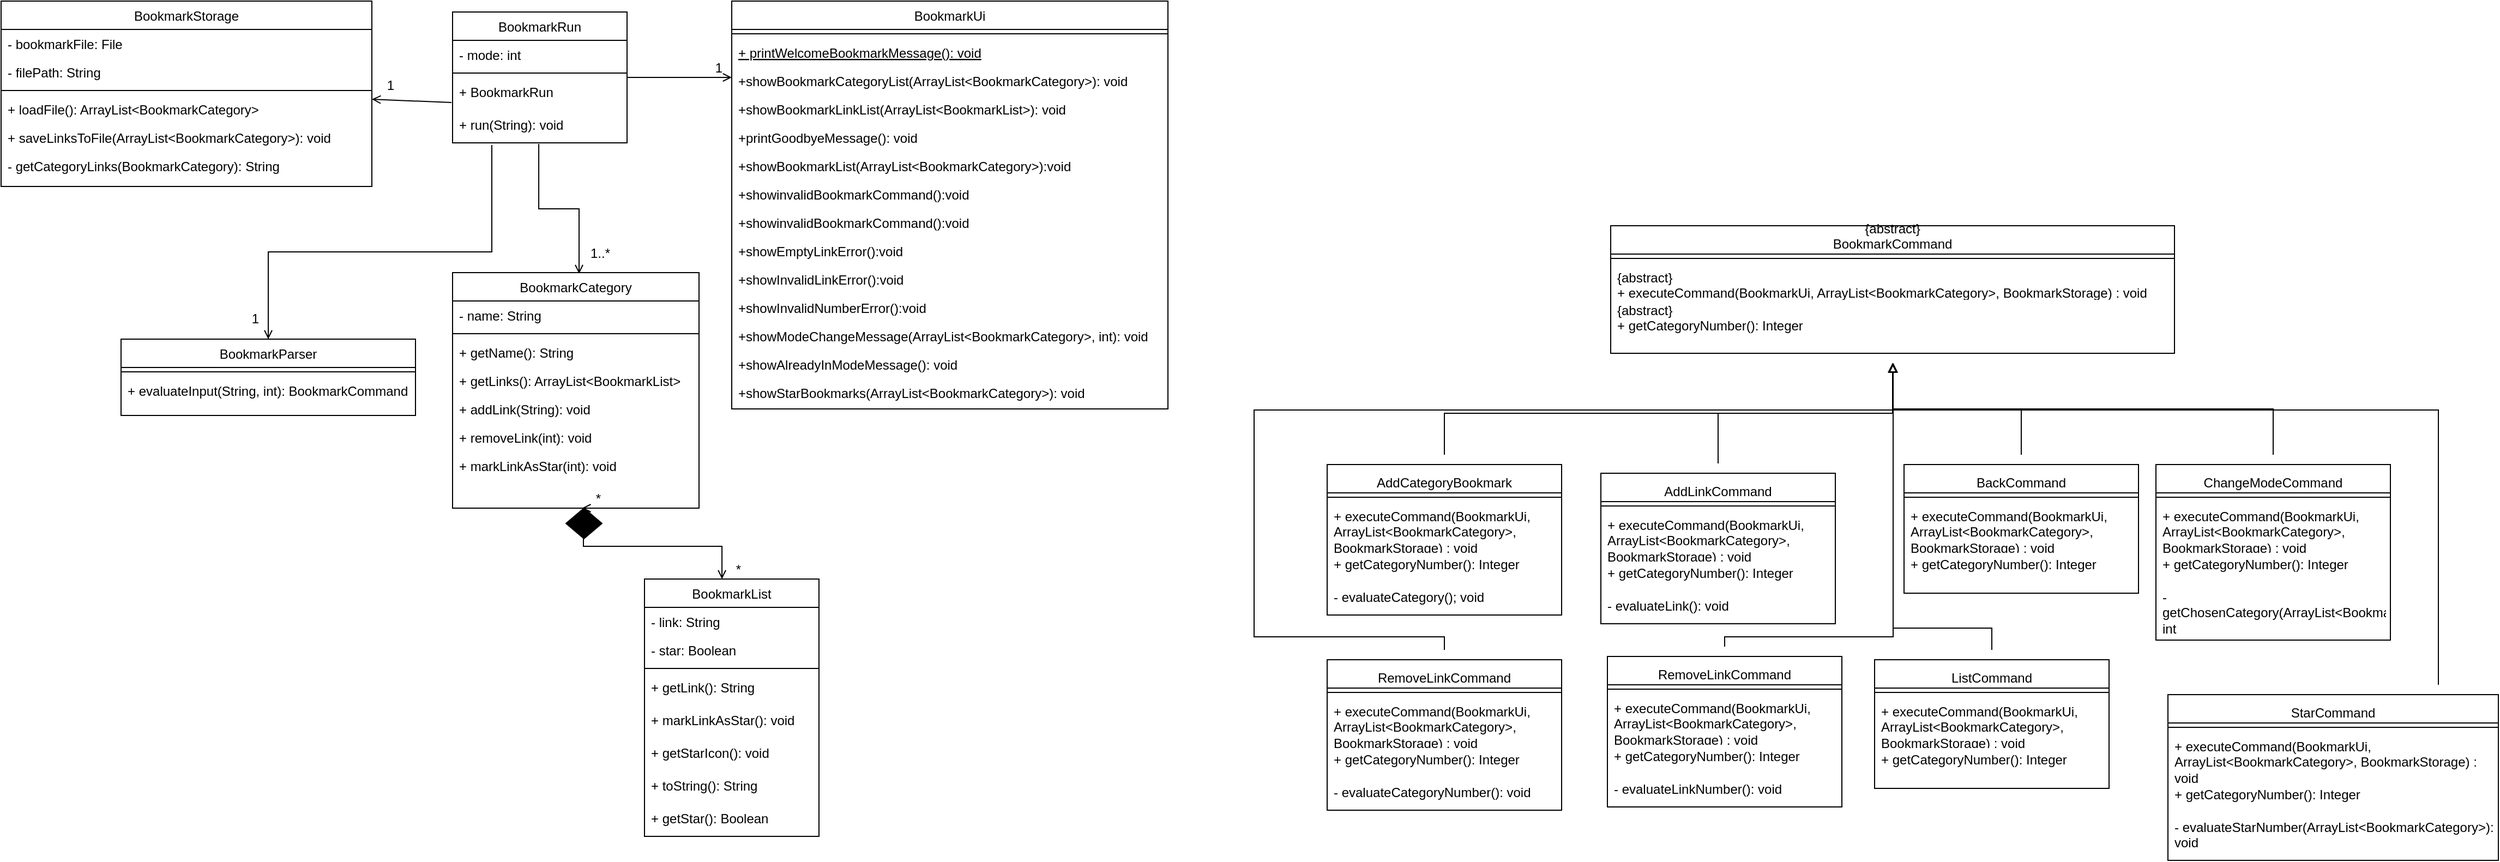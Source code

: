 <mxfile version="13.8.1" type="github" pages="2">
  <diagram id="C5RBs43oDa-KdzZeNtuy" name="Page-1">
    <mxGraphModel dx="2088" dy="817" grid="0" gridSize="10" guides="1" tooltips="1" connect="1" arrows="1" fold="1" page="1" pageScale="1" pageWidth="827" pageHeight="1169" math="0" shadow="0">
      <root>
        <mxCell id="WIyWlLk6GJQsqaUBKTNV-0" />
        <mxCell id="WIyWlLk6GJQsqaUBKTNV-1" parent="WIyWlLk6GJQsqaUBKTNV-0" />
        <mxCell id="zkfFHV4jXpPFQw0GAbJ--26" value="" style="endArrow=open;shadow=0;strokeWidth=1;rounded=0;endFill=1;edgeStyle=elbowEdgeStyle;elbow=vertical;" parent="WIyWlLk6GJQsqaUBKTNV-1" source="zkfFHV4jXpPFQw0GAbJ--0" target="zkfFHV4jXpPFQw0GAbJ--17" edge="1">
          <mxGeometry x="0.5" y="41" relative="1" as="geometry">
            <mxPoint x="380" y="192" as="sourcePoint" />
            <mxPoint x="540" y="192" as="targetPoint" />
            <mxPoint x="-40" y="32" as="offset" />
          </mxGeometry>
        </mxCell>
        <mxCell id="zkfFHV4jXpPFQw0GAbJ--28" value="1" style="resizable=0;align=right;verticalAlign=bottom;labelBackgroundColor=none;fontSize=12;" parent="zkfFHV4jXpPFQw0GAbJ--26" connectable="0" vertex="1">
          <mxGeometry x="1" relative="1" as="geometry">
            <mxPoint x="-7" as="offset" />
          </mxGeometry>
        </mxCell>
        <mxCell id="u1YyBlO3RyADy7iYy-VR-0" value="BookmarkStorage" style="swimlane;fontStyle=0;align=center;verticalAlign=top;childLayout=stackLayout;horizontal=1;startSize=26;horizontalStack=0;resizeParent=1;resizeLast=0;collapsible=1;marginBottom=0;rounded=0;shadow=0;strokeWidth=1;" vertex="1" parent="WIyWlLk6GJQsqaUBKTNV-1">
          <mxGeometry x="-80" y="120" width="340" height="170" as="geometry">
            <mxRectangle x="550" y="140" width="160" height="26" as="alternateBounds" />
          </mxGeometry>
        </mxCell>
        <mxCell id="u1YyBlO3RyADy7iYy-VR-1" value="- bookmarkFile: File" style="text;align=left;verticalAlign=top;spacingLeft=4;spacingRight=4;overflow=hidden;rotatable=0;points=[[0,0.5],[1,0.5]];portConstraint=eastwest;" vertex="1" parent="u1YyBlO3RyADy7iYy-VR-0">
          <mxGeometry y="26" width="340" height="26" as="geometry" />
        </mxCell>
        <mxCell id="u1YyBlO3RyADy7iYy-VR-2" value="- filePath: String" style="text;align=left;verticalAlign=top;spacingLeft=4;spacingRight=4;overflow=hidden;rotatable=0;points=[[0,0.5],[1,0.5]];portConstraint=eastwest;rounded=0;shadow=0;html=0;" vertex="1" parent="u1YyBlO3RyADy7iYy-VR-0">
          <mxGeometry y="52" width="340" height="26" as="geometry" />
        </mxCell>
        <mxCell id="u1YyBlO3RyADy7iYy-VR-6" value="" style="line;html=1;strokeWidth=1;align=left;verticalAlign=middle;spacingTop=-1;spacingLeft=3;spacingRight=3;rotatable=0;labelPosition=right;points=[];portConstraint=eastwest;" vertex="1" parent="u1YyBlO3RyADy7iYy-VR-0">
          <mxGeometry y="78" width="340" height="8" as="geometry" />
        </mxCell>
        <mxCell id="u1YyBlO3RyADy7iYy-VR-7" value="+ loadFile(): ArrayList&lt;BookmarkCategory&gt;" style="text;align=left;verticalAlign=top;spacingLeft=4;spacingRight=4;overflow=hidden;rotatable=0;points=[[0,0.5],[1,0.5]];portConstraint=eastwest;" vertex="1" parent="u1YyBlO3RyADy7iYy-VR-0">
          <mxGeometry y="86" width="340" height="26" as="geometry" />
        </mxCell>
        <mxCell id="u1YyBlO3RyADy7iYy-VR-8" value="+ saveLinksToFile(ArrayList&lt;BookmarkCategory&gt;): void" style="text;align=left;verticalAlign=top;spacingLeft=4;spacingRight=4;overflow=hidden;rotatable=0;points=[[0,0.5],[1,0.5]];portConstraint=eastwest;" vertex="1" parent="u1YyBlO3RyADy7iYy-VR-0">
          <mxGeometry y="112" width="340" height="26" as="geometry" />
        </mxCell>
        <mxCell id="u1YyBlO3RyADy7iYy-VR-69" value="- getCategoryLinks(BookmarkCategory): String" style="text;align=left;verticalAlign=top;spacingLeft=4;spacingRight=4;overflow=hidden;rotatable=0;points=[[0,0.5],[1,0.5]];portConstraint=eastwest;" vertex="1" parent="u1YyBlO3RyADy7iYy-VR-0">
          <mxGeometry y="138" width="340" height="26" as="geometry" />
        </mxCell>
        <mxCell id="u1YyBlO3RyADy7iYy-VR-27" value="" style="endArrow=open;shadow=0;strokeWidth=1;rounded=0;endFill=1;edgeStyle=elbowEdgeStyle;elbow=vertical;exitX=0.494;exitY=1.033;exitDx=0;exitDy=0;exitPerimeter=0;" edge="1" parent="WIyWlLk6GJQsqaUBKTNV-1" source="u1YyBlO3RyADy7iYy-VR-35">
          <mxGeometry x="0.5" y="41" relative="1" as="geometry">
            <mxPoint x="300" y="258.92" as="sourcePoint" />
            <mxPoint x="450" y="370" as="targetPoint" />
            <mxPoint x="-40" y="32" as="offset" />
          </mxGeometry>
        </mxCell>
        <mxCell id="u1YyBlO3RyADy7iYy-VR-29" value="1..*" style="resizable=0;align=right;verticalAlign=bottom;labelBackgroundColor=none;fontSize=12;" connectable="0" vertex="1" parent="u1YyBlO3RyADy7iYy-VR-27">
          <mxGeometry x="1" relative="1" as="geometry">
            <mxPoint x="30" y="-9.92" as="offset" />
          </mxGeometry>
        </mxCell>
        <mxCell id="u1YyBlO3RyADy7iYy-VR-31" value="" style="endArrow=open;shadow=0;strokeWidth=1;rounded=0;endFill=1;edgeStyle=elbowEdgeStyle;elbow=vertical;entryX=0.5;entryY=0;entryDx=0;entryDy=0;exitX=0.225;exitY=1.067;exitDx=0;exitDy=0;exitPerimeter=0;" edge="1" parent="WIyWlLk6GJQsqaUBKTNV-1" source="u1YyBlO3RyADy7iYy-VR-35" target="u1YyBlO3RyADy7iYy-VR-9">
          <mxGeometry x="0.5" y="41" relative="1" as="geometry">
            <mxPoint x="265" y="240" as="sourcePoint" />
            <mxPoint x="450" y="369.08" as="targetPoint" />
            <mxPoint x="-40" y="32" as="offset" />
            <Array as="points">
              <mxPoint x="250" y="350" />
              <mxPoint x="200" y="320" />
              <mxPoint x="240" y="314" />
              <mxPoint x="250" y="314" />
            </Array>
          </mxGeometry>
        </mxCell>
        <mxCell id="u1YyBlO3RyADy7iYy-VR-33" value="1" style="resizable=0;align=right;verticalAlign=bottom;labelBackgroundColor=none;fontSize=12;" connectable="0" vertex="1" parent="u1YyBlO3RyADy7iYy-VR-31">
          <mxGeometry x="1" relative="1" as="geometry">
            <mxPoint x="-7" y="-10.01" as="offset" />
          </mxGeometry>
        </mxCell>
        <mxCell id="zkfFHV4jXpPFQw0GAbJ--17" value="BookmarkUi" style="swimlane;fontStyle=0;align=center;verticalAlign=top;childLayout=stackLayout;horizontal=1;startSize=26;horizontalStack=0;resizeParent=1;resizeLast=0;collapsible=1;marginBottom=0;rounded=0;shadow=0;strokeWidth=1;" parent="WIyWlLk6GJQsqaUBKTNV-1" vertex="1">
          <mxGeometry x="590" y="120" width="400" height="374" as="geometry">
            <mxRectangle x="550" y="140" width="160" height="26" as="alternateBounds" />
          </mxGeometry>
        </mxCell>
        <mxCell id="zkfFHV4jXpPFQw0GAbJ--23" value="" style="line;html=1;strokeWidth=1;align=left;verticalAlign=middle;spacingTop=-1;spacingLeft=3;spacingRight=3;rotatable=0;labelPosition=right;points=[];portConstraint=eastwest;" parent="zkfFHV4jXpPFQw0GAbJ--17" vertex="1">
          <mxGeometry y="26" width="400" height="8" as="geometry" />
        </mxCell>
        <mxCell id="zkfFHV4jXpPFQw0GAbJ--24" value="+ printWelcomeBookmarkMessage(): void" style="text;align=left;verticalAlign=top;spacingLeft=4;spacingRight=4;overflow=hidden;rotatable=0;points=[[0,0.5],[1,0.5]];portConstraint=eastwest;fontStyle=4" parent="zkfFHV4jXpPFQw0GAbJ--17" vertex="1">
          <mxGeometry y="34" width="400" height="26" as="geometry" />
        </mxCell>
        <mxCell id="zkfFHV4jXpPFQw0GAbJ--25" value="+showBookmarkCategoryList(ArrayList&lt;BookmarkCategory&gt;): void&#xa;" style="text;align=left;verticalAlign=top;spacingLeft=4;spacingRight=4;overflow=hidden;rotatable=0;points=[[0,0.5],[1,0.5]];portConstraint=eastwest;" parent="zkfFHV4jXpPFQw0GAbJ--17" vertex="1">
          <mxGeometry y="60" width="400" height="26" as="geometry" />
        </mxCell>
        <mxCell id="u1YyBlO3RyADy7iYy-VR-44" value="+showBookmarkLinkList(ArrayList&lt;BookmarkList&gt;): void " style="text;align=left;verticalAlign=top;spacingLeft=4;spacingRight=4;overflow=hidden;rotatable=0;points=[[0,0.5],[1,0.5]];portConstraint=eastwest;" vertex="1" parent="zkfFHV4jXpPFQw0GAbJ--17">
          <mxGeometry y="86" width="400" height="26" as="geometry" />
        </mxCell>
        <mxCell id="u1YyBlO3RyADy7iYy-VR-45" value="+printGoodbyeMessage(): void" style="text;align=left;verticalAlign=top;spacingLeft=4;spacingRight=4;overflow=hidden;rotatable=0;points=[[0,0.5],[1,0.5]];portConstraint=eastwest;" vertex="1" parent="zkfFHV4jXpPFQw0GAbJ--17">
          <mxGeometry y="112" width="400" height="26" as="geometry" />
        </mxCell>
        <mxCell id="u1YyBlO3RyADy7iYy-VR-46" value="+showBookmarkList(ArrayList&lt;BookmarkCategory&gt;):void" style="text;align=left;verticalAlign=top;spacingLeft=4;spacingRight=4;overflow=hidden;rotatable=0;points=[[0,0.5],[1,0.5]];portConstraint=eastwest;" vertex="1" parent="zkfFHV4jXpPFQw0GAbJ--17">
          <mxGeometry y="138" width="400" height="26" as="geometry" />
        </mxCell>
        <mxCell id="u1YyBlO3RyADy7iYy-VR-47" value="+showinvalidBookmarkCommand():void" style="text;align=left;verticalAlign=top;spacingLeft=4;spacingRight=4;overflow=hidden;rotatable=0;points=[[0,0.5],[1,0.5]];portConstraint=eastwest;" vertex="1" parent="zkfFHV4jXpPFQw0GAbJ--17">
          <mxGeometry y="164" width="400" height="26" as="geometry" />
        </mxCell>
        <mxCell id="u1YyBlO3RyADy7iYy-VR-49" value="+showinvalidBookmarkCommand():void" style="text;align=left;verticalAlign=top;spacingLeft=4;spacingRight=4;overflow=hidden;rotatable=0;points=[[0,0.5],[1,0.5]];portConstraint=eastwest;" vertex="1" parent="zkfFHV4jXpPFQw0GAbJ--17">
          <mxGeometry y="190" width="400" height="26" as="geometry" />
        </mxCell>
        <mxCell id="u1YyBlO3RyADy7iYy-VR-48" value="+showEmptyLinkError():void" style="text;align=left;verticalAlign=top;spacingLeft=4;spacingRight=4;overflow=hidden;rotatable=0;points=[[0,0.5],[1,0.5]];portConstraint=eastwest;" vertex="1" parent="zkfFHV4jXpPFQw0GAbJ--17">
          <mxGeometry y="216" width="400" height="26" as="geometry" />
        </mxCell>
        <mxCell id="u1YyBlO3RyADy7iYy-VR-50" value="+showInvalidLinkError():void" style="text;align=left;verticalAlign=top;spacingLeft=4;spacingRight=4;overflow=hidden;rotatable=0;points=[[0,0.5],[1,0.5]];portConstraint=eastwest;" vertex="1" parent="zkfFHV4jXpPFQw0GAbJ--17">
          <mxGeometry y="242" width="400" height="26" as="geometry" />
        </mxCell>
        <mxCell id="u1YyBlO3RyADy7iYy-VR-51" value="+showInvalidNumberError():void" style="text;align=left;verticalAlign=top;spacingLeft=4;spacingRight=4;overflow=hidden;rotatable=0;points=[[0,0.5],[1,0.5]];portConstraint=eastwest;" vertex="1" parent="zkfFHV4jXpPFQw0GAbJ--17">
          <mxGeometry y="268" width="400" height="26" as="geometry" />
        </mxCell>
        <mxCell id="u1YyBlO3RyADy7iYy-VR-52" value="+showModeChangeMessage(ArrayList&lt;BookmarkCategory&gt;, int): void" style="text;align=left;verticalAlign=top;spacingLeft=4;spacingRight=4;overflow=hidden;rotatable=0;points=[[0,0.5],[1,0.5]];portConstraint=eastwest;" vertex="1" parent="zkfFHV4jXpPFQw0GAbJ--17">
          <mxGeometry y="294" width="400" height="26" as="geometry" />
        </mxCell>
        <mxCell id="u1YyBlO3RyADy7iYy-VR-53" value="+showAlreadyInModeMessage(): void" style="text;align=left;verticalAlign=top;spacingLeft=4;spacingRight=4;overflow=hidden;rotatable=0;points=[[0,0.5],[1,0.5]];portConstraint=eastwest;" vertex="1" parent="zkfFHV4jXpPFQw0GAbJ--17">
          <mxGeometry y="320" width="400" height="26" as="geometry" />
        </mxCell>
        <mxCell id="u1YyBlO3RyADy7iYy-VR-54" value="+showStarBookmarks(ArrayList&lt;BookmarkCategory&gt;): void" style="text;align=left;verticalAlign=top;spacingLeft=4;spacingRight=4;overflow=hidden;rotatable=0;points=[[0,0.5],[1,0.5]];portConstraint=eastwest;" vertex="1" parent="zkfFHV4jXpPFQw0GAbJ--17">
          <mxGeometry y="346" width="400" height="26" as="geometry" />
        </mxCell>
        <mxCell id="zkfFHV4jXpPFQw0GAbJ--0" value="BookmarkRun" style="swimlane;fontStyle=0;align=center;verticalAlign=top;childLayout=stackLayout;horizontal=1;startSize=26;horizontalStack=0;resizeParent=1;resizeLast=0;collapsible=1;marginBottom=0;rounded=0;shadow=0;strokeWidth=1;" parent="WIyWlLk6GJQsqaUBKTNV-1" vertex="1">
          <mxGeometry x="334" y="130" width="160" height="120" as="geometry">
            <mxRectangle x="230" y="140" width="160" height="26" as="alternateBounds" />
          </mxGeometry>
        </mxCell>
        <mxCell id="zkfFHV4jXpPFQw0GAbJ--3" value="- mode: int" style="text;align=left;verticalAlign=top;spacingLeft=4;spacingRight=4;overflow=hidden;rotatable=0;points=[[0,0.5],[1,0.5]];portConstraint=eastwest;rounded=0;shadow=0;html=0;" parent="zkfFHV4jXpPFQw0GAbJ--0" vertex="1">
          <mxGeometry y="26" width="160" height="26" as="geometry" />
        </mxCell>
        <mxCell id="zkfFHV4jXpPFQw0GAbJ--4" value="" style="line;html=1;strokeWidth=1;align=left;verticalAlign=middle;spacingTop=-1;spacingLeft=3;spacingRight=3;rotatable=0;labelPosition=right;points=[];portConstraint=eastwest;" parent="zkfFHV4jXpPFQw0GAbJ--0" vertex="1">
          <mxGeometry y="52" width="160" height="8" as="geometry" />
        </mxCell>
        <mxCell id="zkfFHV4jXpPFQw0GAbJ--5" value="+ BookmarkRun" style="text;align=left;verticalAlign=top;spacingLeft=4;spacingRight=4;overflow=hidden;rotatable=0;points=[[0,0.5],[1,0.5]];portConstraint=eastwest;" parent="zkfFHV4jXpPFQw0GAbJ--0" vertex="1">
          <mxGeometry y="60" width="160" height="30" as="geometry" />
        </mxCell>
        <mxCell id="u1YyBlO3RyADy7iYy-VR-35" value="+ run(String): void " style="text;align=left;verticalAlign=top;spacingLeft=4;spacingRight=4;overflow=hidden;rotatable=0;points=[[0,0.5],[1,0.5]];portConstraint=eastwest;" vertex="1" parent="zkfFHV4jXpPFQw0GAbJ--0">
          <mxGeometry y="90" width="160" height="30" as="geometry" />
        </mxCell>
        <mxCell id="u1YyBlO3RyADy7iYy-VR-41" value="" style="endArrow=open;html=1;endFill=0;exitX=-0.006;exitY=0.767;exitDx=0;exitDy=0;exitPerimeter=0;" edge="1" parent="WIyWlLk6GJQsqaUBKTNV-1" source="zkfFHV4jXpPFQw0GAbJ--5">
          <mxGeometry width="50" height="50" relative="1" as="geometry">
            <mxPoint x="400" y="330" as="sourcePoint" />
            <mxPoint x="260" y="210" as="targetPoint" />
          </mxGeometry>
        </mxCell>
        <mxCell id="u1YyBlO3RyADy7iYy-VR-43" value="1" style="resizable=0;align=right;verticalAlign=bottom;labelBackgroundColor=none;fontSize=12;" connectable="0" vertex="1" parent="WIyWlLk6GJQsqaUBKTNV-1">
          <mxGeometry x="330" y="120" as="geometry">
            <mxPoint x="-48" y="86" as="offset" />
          </mxGeometry>
        </mxCell>
        <mxCell id="u1YyBlO3RyADy7iYy-VR-18" value="BookmarkCategory" style="swimlane;fontStyle=0;align=center;verticalAlign=top;childLayout=stackLayout;horizontal=1;startSize=26;horizontalStack=0;resizeParent=1;resizeLast=0;collapsible=1;marginBottom=0;rounded=0;shadow=0;strokeWidth=1;" vertex="1" parent="WIyWlLk6GJQsqaUBKTNV-1">
          <mxGeometry x="334" y="369" width="226" height="216" as="geometry">
            <mxRectangle x="550" y="140" width="160" height="26" as="alternateBounds" />
          </mxGeometry>
        </mxCell>
        <mxCell id="u1YyBlO3RyADy7iYy-VR-19" value="- name: String" style="text;align=left;verticalAlign=top;spacingLeft=4;spacingRight=4;overflow=hidden;rotatable=0;points=[[0,0.5],[1,0.5]];portConstraint=eastwest;" vertex="1" parent="u1YyBlO3RyADy7iYy-VR-18">
          <mxGeometry y="26" width="226" height="26" as="geometry" />
        </mxCell>
        <mxCell id="u1YyBlO3RyADy7iYy-VR-24" value="" style="line;html=1;strokeWidth=1;align=left;verticalAlign=middle;spacingTop=-1;spacingLeft=3;spacingRight=3;rotatable=0;labelPosition=right;points=[];portConstraint=eastwest;" vertex="1" parent="u1YyBlO3RyADy7iYy-VR-18">
          <mxGeometry y="52" width="226" height="8" as="geometry" />
        </mxCell>
        <mxCell id="u1YyBlO3RyADy7iYy-VR-25" value="+ getName(): String" style="text;align=left;verticalAlign=top;spacingLeft=4;spacingRight=4;overflow=hidden;rotatable=0;points=[[0,0.5],[1,0.5]];portConstraint=eastwest;" vertex="1" parent="u1YyBlO3RyADy7iYy-VR-18">
          <mxGeometry y="60" width="226" height="26" as="geometry" />
        </mxCell>
        <mxCell id="u1YyBlO3RyADy7iYy-VR-26" value="+ getLinks(): ArrayList&lt;BookmarkList&gt;" style="text;align=left;verticalAlign=top;spacingLeft=4;spacingRight=4;overflow=hidden;rotatable=0;points=[[0,0.5],[1,0.5]];portConstraint=eastwest;" vertex="1" parent="u1YyBlO3RyADy7iYy-VR-18">
          <mxGeometry y="86" width="226" height="26" as="geometry" />
        </mxCell>
        <mxCell id="u1YyBlO3RyADy7iYy-VR-55" value="+ addLink(String): void" style="text;align=left;verticalAlign=top;spacingLeft=4;spacingRight=4;overflow=hidden;rotatable=0;points=[[0,0.5],[1,0.5]];portConstraint=eastwest;" vertex="1" parent="u1YyBlO3RyADy7iYy-VR-18">
          <mxGeometry y="112" width="226" height="26" as="geometry" />
        </mxCell>
        <mxCell id="u1YyBlO3RyADy7iYy-VR-56" value="+ removeLink(int): void" style="text;align=left;verticalAlign=top;spacingLeft=4;spacingRight=4;overflow=hidden;rotatable=0;points=[[0,0.5],[1,0.5]];portConstraint=eastwest;" vertex="1" parent="u1YyBlO3RyADy7iYy-VR-18">
          <mxGeometry y="138" width="226" height="26" as="geometry" />
        </mxCell>
        <mxCell id="u1YyBlO3RyADy7iYy-VR-57" value="+ markLinkAsStar(int): void" style="text;align=left;verticalAlign=top;spacingLeft=4;spacingRight=4;overflow=hidden;rotatable=0;points=[[0,0.5],[1,0.5]];portConstraint=eastwest;" vertex="1" parent="u1YyBlO3RyADy7iYy-VR-18">
          <mxGeometry y="164" width="226" height="26" as="geometry" />
        </mxCell>
        <mxCell id="u1YyBlO3RyADy7iYy-VR-58" value="BookmarkList" style="swimlane;fontStyle=0;align=center;verticalAlign=top;childLayout=stackLayout;horizontal=1;startSize=26;horizontalStack=0;resizeParent=1;resizeLast=0;collapsible=1;marginBottom=0;rounded=0;shadow=0;strokeWidth=1;" vertex="1" parent="WIyWlLk6GJQsqaUBKTNV-1">
          <mxGeometry x="510" y="650" width="160" height="236" as="geometry">
            <mxRectangle x="230" y="140" width="160" height="26" as="alternateBounds" />
          </mxGeometry>
        </mxCell>
        <mxCell id="u1YyBlO3RyADy7iYy-VR-59" value="- link: String" style="text;align=left;verticalAlign=top;spacingLeft=4;spacingRight=4;overflow=hidden;rotatable=0;points=[[0,0.5],[1,0.5]];portConstraint=eastwest;rounded=0;shadow=0;html=0;" vertex="1" parent="u1YyBlO3RyADy7iYy-VR-58">
          <mxGeometry y="26" width="160" height="26" as="geometry" />
        </mxCell>
        <mxCell id="u1YyBlO3RyADy7iYy-VR-65" value="- star: Boolean" style="text;align=left;verticalAlign=top;spacingLeft=4;spacingRight=4;overflow=hidden;rotatable=0;points=[[0,0.5],[1,0.5]];portConstraint=eastwest;rounded=0;shadow=0;html=0;" vertex="1" parent="u1YyBlO3RyADy7iYy-VR-58">
          <mxGeometry y="52" width="160" height="26" as="geometry" />
        </mxCell>
        <mxCell id="u1YyBlO3RyADy7iYy-VR-60" value="" style="line;html=1;strokeWidth=1;align=left;verticalAlign=middle;spacingTop=-1;spacingLeft=3;spacingRight=3;rotatable=0;labelPosition=right;points=[];portConstraint=eastwest;" vertex="1" parent="u1YyBlO3RyADy7iYy-VR-58">
          <mxGeometry y="78" width="160" height="8" as="geometry" />
        </mxCell>
        <mxCell id="u1YyBlO3RyADy7iYy-VR-61" value="+ getLink(): String" style="text;align=left;verticalAlign=top;spacingLeft=4;spacingRight=4;overflow=hidden;rotatable=0;points=[[0,0.5],[1,0.5]];portConstraint=eastwest;" vertex="1" parent="u1YyBlO3RyADy7iYy-VR-58">
          <mxGeometry y="86" width="160" height="30" as="geometry" />
        </mxCell>
        <mxCell id="u1YyBlO3RyADy7iYy-VR-62" value="+ markLinkAsStar(): void" style="text;align=left;verticalAlign=top;spacingLeft=4;spacingRight=4;overflow=hidden;rotatable=0;points=[[0,0.5],[1,0.5]];portConstraint=eastwest;" vertex="1" parent="u1YyBlO3RyADy7iYy-VR-58">
          <mxGeometry y="116" width="160" height="30" as="geometry" />
        </mxCell>
        <mxCell id="u1YyBlO3RyADy7iYy-VR-66" value="+ getStarIcon(): void" style="text;align=left;verticalAlign=top;spacingLeft=4;spacingRight=4;overflow=hidden;rotatable=0;points=[[0,0.5],[1,0.5]];portConstraint=eastwest;" vertex="1" parent="u1YyBlO3RyADy7iYy-VR-58">
          <mxGeometry y="146" width="160" height="30" as="geometry" />
        </mxCell>
        <mxCell id="u1YyBlO3RyADy7iYy-VR-68" value="+ toString(): String" style="text;align=left;verticalAlign=top;spacingLeft=4;spacingRight=4;overflow=hidden;rotatable=0;points=[[0,0.5],[1,0.5]];portConstraint=eastwest;" vertex="1" parent="u1YyBlO3RyADy7iYy-VR-58">
          <mxGeometry y="176" width="160" height="30" as="geometry" />
        </mxCell>
        <mxCell id="u1YyBlO3RyADy7iYy-VR-67" value="+ getStar(): Boolean" style="text;align=left;verticalAlign=top;spacingLeft=4;spacingRight=4;overflow=hidden;rotatable=0;points=[[0,0.5],[1,0.5]];portConstraint=eastwest;" vertex="1" parent="u1YyBlO3RyADy7iYy-VR-58">
          <mxGeometry y="206" width="160" height="30" as="geometry" />
        </mxCell>
        <mxCell id="u1YyBlO3RyADy7iYy-VR-63" value="" style="endArrow=open;shadow=0;strokeWidth=1;rounded=0;endFill=1;edgeStyle=elbowEdgeStyle;elbow=vertical;entryX=0.444;entryY=0;entryDx=0;entryDy=0;entryPerimeter=0;" edge="1" parent="WIyWlLk6GJQsqaUBKTNV-1" target="u1YyBlO3RyADy7iYy-VR-58">
          <mxGeometry x="0.5" y="41" relative="1" as="geometry">
            <mxPoint x="454" y="613" as="sourcePoint" />
            <mxPoint x="494" y="704.01" as="targetPoint" />
            <mxPoint x="-40" y="32" as="offset" />
            <Array as="points">
              <mxPoint x="520" y="620" />
            </Array>
          </mxGeometry>
        </mxCell>
        <mxCell id="u1YyBlO3RyADy7iYy-VR-64" value="*" style="resizable=0;align=right;verticalAlign=bottom;labelBackgroundColor=none;fontSize=12;" connectable="0" vertex="1" parent="u1YyBlO3RyADy7iYy-VR-63">
          <mxGeometry x="1" relative="1" as="geometry">
            <mxPoint x="18.96" as="offset" />
          </mxGeometry>
        </mxCell>
        <mxCell id="u1YyBlO3RyADy7iYy-VR-9" value="BookmarkParser" style="swimlane;fontStyle=0;align=center;verticalAlign=top;childLayout=stackLayout;horizontal=1;startSize=26;horizontalStack=0;resizeParent=1;resizeLast=0;collapsible=1;marginBottom=0;rounded=0;shadow=0;strokeWidth=1;" vertex="1" parent="WIyWlLk6GJQsqaUBKTNV-1">
          <mxGeometry x="30" y="430" width="270" height="70" as="geometry">
            <mxRectangle x="550" y="140" width="160" height="26" as="alternateBounds" />
          </mxGeometry>
        </mxCell>
        <mxCell id="u1YyBlO3RyADy7iYy-VR-15" value="" style="line;html=1;strokeWidth=1;align=left;verticalAlign=middle;spacingTop=-1;spacingLeft=3;spacingRight=3;rotatable=0;labelPosition=right;points=[];portConstraint=eastwest;" vertex="1" parent="u1YyBlO3RyADy7iYy-VR-9">
          <mxGeometry y="26" width="270" height="8" as="geometry" />
        </mxCell>
        <mxCell id="u1YyBlO3RyADy7iYy-VR-16" value="+ evaluateInput(String, int): BookmarkCommand " style="text;align=left;verticalAlign=top;spacingLeft=4;spacingRight=4;overflow=hidden;rotatable=0;points=[[0,0.5],[1,0.5]];portConstraint=eastwest;" vertex="1" parent="u1YyBlO3RyADy7iYy-VR-9">
          <mxGeometry y="34" width="270" height="26" as="geometry" />
        </mxCell>
        <mxCell id="0qdFWS4U-J5V6LEj3s7D-0" value="&lt;meta charset=&quot;utf-8&quot;&gt;&lt;b style=&quot;font-weight: normal&quot; id=&quot;docs-internal-guid-b2f9f8bc-7fff-b1e5-af72-fbdad277d132&quot;&gt;&lt;span style=&quot;font-size: 11pt; font-family: &amp;quot;helvetica neue&amp;quot;, sans-serif; color: rgb(0, 0, 0); background-color: transparent; font-weight: 400; font-style: normal; font-variant: normal; text-decoration: none; vertical-align: baseline;&quot;&gt;&lt;/span&gt;&lt;/b&gt;" style="text;whiteSpace=wrap;html=1;" vertex="1" parent="WIyWlLk6GJQsqaUBKTNV-1">
          <mxGeometry x="1463" y="191.333" width="20" height="14" as="geometry" />
        </mxCell>
        <mxCell id="0qdFWS4U-J5V6LEj3s7D-6" value="" style="rhombus;whiteSpace=wrap;html=1;fillColor=#000000;" vertex="1" parent="WIyWlLk6GJQsqaUBKTNV-1">
          <mxGeometry x="438" y="585" width="33" height="28" as="geometry" />
        </mxCell>
        <mxCell id="0qdFWS4U-J5V6LEj3s7D-7" value="" style="endArrow=open;shadow=0;strokeWidth=1;rounded=0;endFill=1;edgeStyle=elbowEdgeStyle;elbow=vertical;exitX=0.494;exitY=1.033;exitDx=0;exitDy=0;exitPerimeter=0;entryX=0.444;entryY=0;entryDx=0;entryDy=0;entryPerimeter=0;" edge="1" parent="WIyWlLk6GJQsqaUBKTNV-1" target="0qdFWS4U-J5V6LEj3s7D-6">
          <mxGeometry x="0.5" y="41" relative="1" as="geometry">
            <mxPoint x="457.04" y="585" as="sourcePoint" />
            <mxPoint x="581.04" y="650" as="targetPoint" />
            <mxPoint x="-40" y="32" as="offset" />
            <Array as="points" />
          </mxGeometry>
        </mxCell>
        <mxCell id="0qdFWS4U-J5V6LEj3s7D-8" value="*" style="resizable=0;align=right;verticalAlign=bottom;labelBackgroundColor=none;fontSize=12;" connectable="0" vertex="1" parent="0qdFWS4U-J5V6LEj3s7D-7">
          <mxGeometry x="1" relative="1" as="geometry">
            <mxPoint x="18.96" as="offset" />
          </mxGeometry>
        </mxCell>
        <mxCell id="0qdFWS4U-J5V6LEj3s7D-1" value="{abstract}&#xa;BookmarkCommand" style="swimlane;fontStyle=0;align=center;verticalAlign=bottom;childLayout=stackLayout;horizontal=1;startSize=26;horizontalStack=0;resizeParent=1;resizeLast=0;collapsible=1;marginBottom=0;rounded=0;shadow=0;strokeWidth=1;perimeterSpacing=9;spacingTop=1;glass=0;swimlaneLine=1;" vertex="1" parent="WIyWlLk6GJQsqaUBKTNV-1">
          <mxGeometry x="1396" y="326" width="517" height="117" as="geometry">
            <mxRectangle x="230" y="140" width="160" height="26" as="alternateBounds" />
          </mxGeometry>
        </mxCell>
        <mxCell id="0qdFWS4U-J5V6LEj3s7D-3" value="" style="line;html=1;strokeWidth=1;align=left;verticalAlign=middle;spacingTop=-1;spacingLeft=3;spacingRight=3;rotatable=0;labelPosition=right;points=[];portConstraint=eastwest;" vertex="1" parent="0qdFWS4U-J5V6LEj3s7D-1">
          <mxGeometry y="26" width="517" height="8" as="geometry" />
        </mxCell>
        <mxCell id="0qdFWS4U-J5V6LEj3s7D-4" value="{abstract}&#xa;+ executeCommand(BookmarkUi, ArrayList&lt;BookmarkCategory&gt;, BookmarkStorage) : void" style="text;align=left;verticalAlign=top;spacingLeft=4;spacingRight=4;overflow=hidden;rotatable=0;points=[[0,0.5],[1,0.5]];portConstraint=eastwest;" vertex="1" parent="0qdFWS4U-J5V6LEj3s7D-1">
          <mxGeometry y="34" width="517" height="30" as="geometry" />
        </mxCell>
        <mxCell id="0qdFWS4U-J5V6LEj3s7D-5" value="{abstract}&#xa;+ getCategoryNumber(): Integer" style="text;align=left;verticalAlign=top;spacingLeft=4;spacingRight=4;overflow=hidden;rotatable=0;points=[[0,0.5],[1,0.5]];portConstraint=eastwest;" vertex="1" parent="0qdFWS4U-J5V6LEj3s7D-1">
          <mxGeometry y="64" width="517" height="53" as="geometry" />
        </mxCell>
        <mxCell id="0qdFWS4U-J5V6LEj3s7D-55" style="edgeStyle=orthogonalEdgeStyle;rounded=0;orthogonalLoop=1;jettySize=auto;html=1;endArrow=block;endFill=0;" edge="1" parent="WIyWlLk6GJQsqaUBKTNV-1" source="0qdFWS4U-J5V6LEj3s7D-13" target="0qdFWS4U-J5V6LEj3s7D-1">
          <mxGeometry relative="1" as="geometry">
            <Array as="points">
              <mxPoint x="1243" y="498" />
              <mxPoint x="1655" y="498" />
            </Array>
          </mxGeometry>
        </mxCell>
        <mxCell id="0qdFWS4U-J5V6LEj3s7D-13" value="AddCategoryBookmark" style="swimlane;fontStyle=0;align=center;verticalAlign=bottom;childLayout=stackLayout;horizontal=1;startSize=26;horizontalStack=0;resizeParent=1;resizeLast=0;collapsible=1;marginBottom=0;rounded=0;shadow=0;strokeWidth=1;perimeterSpacing=9;spacingTop=1;glass=0;swimlaneLine=1;" vertex="1" parent="WIyWlLk6GJQsqaUBKTNV-1">
          <mxGeometry x="1136" y="545" width="215" height="138" as="geometry">
            <mxRectangle x="230" y="140" width="160" height="26" as="alternateBounds" />
          </mxGeometry>
        </mxCell>
        <mxCell id="0qdFWS4U-J5V6LEj3s7D-14" value="" style="line;html=1;strokeWidth=1;align=left;verticalAlign=middle;spacingTop=-1;spacingLeft=3;spacingRight=3;rotatable=0;labelPosition=right;points=[];portConstraint=eastwest;" vertex="1" parent="0qdFWS4U-J5V6LEj3s7D-13">
          <mxGeometry y="26" width="215" height="8" as="geometry" />
        </mxCell>
        <mxCell id="0qdFWS4U-J5V6LEj3s7D-15" value="+ executeCommand(BookmarkUi, ArrayList&lt;BookmarkCategory&gt;, BookmarkStorage) : void" style="text;align=left;verticalAlign=top;spacingLeft=4;spacingRight=4;overflow=hidden;rotatable=0;points=[[0,0.5],[1,0.5]];portConstraint=eastwest;whiteSpace=wrap;" vertex="1" parent="0qdFWS4U-J5V6LEj3s7D-13">
          <mxGeometry y="34" width="215" height="44" as="geometry" />
        </mxCell>
        <mxCell id="0qdFWS4U-J5V6LEj3s7D-16" value="+ getCategoryNumber(): Integer" style="text;align=left;verticalAlign=top;spacingLeft=4;spacingRight=4;overflow=hidden;rotatable=0;points=[[0,0.5],[1,0.5]];portConstraint=eastwest;" vertex="1" parent="0qdFWS4U-J5V6LEj3s7D-13">
          <mxGeometry y="78" width="215" height="30" as="geometry" />
        </mxCell>
        <mxCell id="0qdFWS4U-J5V6LEj3s7D-17" value="- evaluateCategory(); void" style="text;align=left;verticalAlign=top;spacingLeft=4;spacingRight=4;overflow=hidden;rotatable=0;points=[[0,0.5],[1,0.5]];portConstraint=eastwest;" vertex="1" parent="0qdFWS4U-J5V6LEj3s7D-13">
          <mxGeometry y="108" width="215" height="30" as="geometry" />
        </mxCell>
        <mxCell id="0qdFWS4U-J5V6LEj3s7D-56" style="edgeStyle=orthogonalEdgeStyle;rounded=0;orthogonalLoop=1;jettySize=auto;html=1;endArrow=block;endFill=0;" edge="1" parent="WIyWlLk6GJQsqaUBKTNV-1" source="0qdFWS4U-J5V6LEj3s7D-18" target="0qdFWS4U-J5V6LEj3s7D-1">
          <mxGeometry relative="1" as="geometry" />
        </mxCell>
        <mxCell id="0qdFWS4U-J5V6LEj3s7D-18" value="AddLinkCommand" style="swimlane;fontStyle=0;align=center;verticalAlign=bottom;childLayout=stackLayout;horizontal=1;startSize=26;horizontalStack=0;resizeParent=1;resizeLast=0;collapsible=1;marginBottom=0;rounded=0;shadow=0;strokeWidth=1;perimeterSpacing=9;spacingTop=1;glass=0;swimlaneLine=1;" vertex="1" parent="WIyWlLk6GJQsqaUBKTNV-1">
          <mxGeometry x="1387" y="553" width="215" height="138" as="geometry">
            <mxRectangle x="230" y="140" width="160" height="26" as="alternateBounds" />
          </mxGeometry>
        </mxCell>
        <mxCell id="0qdFWS4U-J5V6LEj3s7D-19" value="" style="line;html=1;strokeWidth=1;align=left;verticalAlign=middle;spacingTop=-1;spacingLeft=3;spacingRight=3;rotatable=0;labelPosition=right;points=[];portConstraint=eastwest;" vertex="1" parent="0qdFWS4U-J5V6LEj3s7D-18">
          <mxGeometry y="26" width="215" height="8" as="geometry" />
        </mxCell>
        <mxCell id="0qdFWS4U-J5V6LEj3s7D-20" value="+ executeCommand(BookmarkUi, ArrayList&lt;BookmarkCategory&gt;, BookmarkStorage) : void" style="text;align=left;verticalAlign=top;spacingLeft=4;spacingRight=4;overflow=hidden;rotatable=0;points=[[0,0.5],[1,0.5]];portConstraint=eastwest;whiteSpace=wrap;" vertex="1" parent="0qdFWS4U-J5V6LEj3s7D-18">
          <mxGeometry y="34" width="215" height="44" as="geometry" />
        </mxCell>
        <mxCell id="0qdFWS4U-J5V6LEj3s7D-21" value="+ getCategoryNumber(): Integer" style="text;align=left;verticalAlign=top;spacingLeft=4;spacingRight=4;overflow=hidden;rotatable=0;points=[[0,0.5],[1,0.5]];portConstraint=eastwest;" vertex="1" parent="0qdFWS4U-J5V6LEj3s7D-18">
          <mxGeometry y="78" width="215" height="30" as="geometry" />
        </mxCell>
        <mxCell id="0qdFWS4U-J5V6LEj3s7D-22" value="- evaluateLink(): void" style="text;align=left;verticalAlign=top;spacingLeft=4;spacingRight=4;overflow=hidden;rotatable=0;points=[[0,0.5],[1,0.5]];portConstraint=eastwest;" vertex="1" parent="0qdFWS4U-J5V6LEj3s7D-18">
          <mxGeometry y="108" width="215" height="30" as="geometry" />
        </mxCell>
        <mxCell id="0qdFWS4U-J5V6LEj3s7D-57" style="edgeStyle=orthogonalEdgeStyle;rounded=0;orthogonalLoop=1;jettySize=auto;html=1;endArrow=block;endFill=0;" edge="1" parent="WIyWlLk6GJQsqaUBKTNV-1" source="0qdFWS4U-J5V6LEj3s7D-23" target="0qdFWS4U-J5V6LEj3s7D-1">
          <mxGeometry relative="1" as="geometry" />
        </mxCell>
        <mxCell id="0qdFWS4U-J5V6LEj3s7D-58" style="edgeStyle=orthogonalEdgeStyle;rounded=0;orthogonalLoop=1;jettySize=auto;html=1;endArrow=block;endFill=0;" edge="1" parent="WIyWlLk6GJQsqaUBKTNV-1" source="0qdFWS4U-J5V6LEj3s7D-31" target="0qdFWS4U-J5V6LEj3s7D-1">
          <mxGeometry relative="1" as="geometry" />
        </mxCell>
        <mxCell id="0qdFWS4U-J5V6LEj3s7D-31" value="ChangeModeCommand" style="swimlane;fontStyle=0;align=center;verticalAlign=bottom;childLayout=stackLayout;horizontal=1;startSize=26;horizontalStack=0;resizeParent=1;resizeLast=0;collapsible=1;marginBottom=0;rounded=0;shadow=0;strokeWidth=1;perimeterSpacing=9;spacingTop=1;glass=0;swimlaneLine=1;" vertex="1" parent="WIyWlLk6GJQsqaUBKTNV-1">
          <mxGeometry x="1896" y="545" width="215" height="161" as="geometry">
            <mxRectangle x="230" y="140" width="160" height="26" as="alternateBounds" />
          </mxGeometry>
        </mxCell>
        <mxCell id="0qdFWS4U-J5V6LEj3s7D-32" value="" style="line;html=1;strokeWidth=1;align=left;verticalAlign=middle;spacingTop=-1;spacingLeft=3;spacingRight=3;rotatable=0;labelPosition=right;points=[];portConstraint=eastwest;" vertex="1" parent="0qdFWS4U-J5V6LEj3s7D-31">
          <mxGeometry y="26" width="215" height="8" as="geometry" />
        </mxCell>
        <mxCell id="0qdFWS4U-J5V6LEj3s7D-33" value="+ executeCommand(BookmarkUi, ArrayList&lt;BookmarkCategory&gt;, BookmarkStorage) : void" style="text;align=left;verticalAlign=top;spacingLeft=4;spacingRight=4;overflow=hidden;rotatable=0;points=[[0,0.5],[1,0.5]];portConstraint=eastwest;whiteSpace=wrap;" vertex="1" parent="0qdFWS4U-J5V6LEj3s7D-31">
          <mxGeometry y="34" width="215" height="44" as="geometry" />
        </mxCell>
        <mxCell id="0qdFWS4U-J5V6LEj3s7D-34" value="+ getCategoryNumber(): Integer" style="text;align=left;verticalAlign=top;spacingLeft=4;spacingRight=4;overflow=hidden;rotatable=0;points=[[0,0.5],[1,0.5]];portConstraint=eastwest;" vertex="1" parent="0qdFWS4U-J5V6LEj3s7D-31">
          <mxGeometry y="78" width="215" height="30" as="geometry" />
        </mxCell>
        <mxCell id="0qdFWS4U-J5V6LEj3s7D-35" value="- getChosenCategory(ArrayList&lt;BookmarkCategory&gt;): int" style="text;align=left;verticalAlign=top;spacingLeft=4;spacingRight=4;overflow=hidden;rotatable=0;points=[[0,0.5],[1,0.5]];portConstraint=eastwest;whiteSpace=wrap;" vertex="1" parent="0qdFWS4U-J5V6LEj3s7D-31">
          <mxGeometry y="108" width="215" height="53" as="geometry" />
        </mxCell>
        <mxCell id="0qdFWS4U-J5V6LEj3s7D-60" style="edgeStyle=orthogonalEdgeStyle;rounded=0;orthogonalLoop=1;jettySize=auto;html=1;endArrow=block;endFill=0;" edge="1" parent="WIyWlLk6GJQsqaUBKTNV-1" source="0qdFWS4U-J5V6LEj3s7D-36" target="0qdFWS4U-J5V6LEj3s7D-1">
          <mxGeometry relative="1" as="geometry">
            <Array as="points">
              <mxPoint x="1745" y="695" />
              <mxPoint x="1655" y="695" />
            </Array>
          </mxGeometry>
        </mxCell>
        <mxCell id="0qdFWS4U-J5V6LEj3s7D-36" value="ListCommand" style="swimlane;fontStyle=0;align=center;verticalAlign=bottom;childLayout=stackLayout;horizontal=1;startSize=26;horizontalStack=0;resizeParent=1;resizeLast=0;collapsible=1;marginBottom=0;rounded=0;shadow=0;strokeWidth=1;perimeterSpacing=9;spacingTop=1;glass=0;swimlaneLine=1;" vertex="1" parent="WIyWlLk6GJQsqaUBKTNV-1">
          <mxGeometry x="1638" y="724" width="215" height="118" as="geometry">
            <mxRectangle x="230" y="140" width="160" height="26" as="alternateBounds" />
          </mxGeometry>
        </mxCell>
        <mxCell id="0qdFWS4U-J5V6LEj3s7D-37" value="" style="line;html=1;strokeWidth=1;align=left;verticalAlign=middle;spacingTop=-1;spacingLeft=3;spacingRight=3;rotatable=0;labelPosition=right;points=[];portConstraint=eastwest;" vertex="1" parent="0qdFWS4U-J5V6LEj3s7D-36">
          <mxGeometry y="26" width="215" height="8" as="geometry" />
        </mxCell>
        <mxCell id="0qdFWS4U-J5V6LEj3s7D-38" value="+ executeCommand(BookmarkUi, ArrayList&lt;BookmarkCategory&gt;, BookmarkStorage) : void" style="text;align=left;verticalAlign=top;spacingLeft=4;spacingRight=4;overflow=hidden;rotatable=0;points=[[0,0.5],[1,0.5]];portConstraint=eastwest;whiteSpace=wrap;" vertex="1" parent="0qdFWS4U-J5V6LEj3s7D-36">
          <mxGeometry y="34" width="215" height="44" as="geometry" />
        </mxCell>
        <mxCell id="0qdFWS4U-J5V6LEj3s7D-39" value="+ getCategoryNumber(): Integer" style="text;align=left;verticalAlign=top;spacingLeft=4;spacingRight=4;overflow=hidden;rotatable=0;points=[[0,0.5],[1,0.5]];portConstraint=eastwest;" vertex="1" parent="0qdFWS4U-J5V6LEj3s7D-36">
          <mxGeometry y="78" width="215" height="30" as="geometry" />
        </mxCell>
        <mxCell id="0qdFWS4U-J5V6LEj3s7D-61" style="edgeStyle=orthogonalEdgeStyle;rounded=0;orthogonalLoop=1;jettySize=auto;html=1;endArrow=block;endFill=0;" edge="1" parent="WIyWlLk6GJQsqaUBKTNV-1" source="0qdFWS4U-J5V6LEj3s7D-40" target="0qdFWS4U-J5V6LEj3s7D-1">
          <mxGeometry relative="1" as="geometry">
            <Array as="points">
              <mxPoint x="1501" y="703" />
              <mxPoint x="1655" y="703" />
            </Array>
          </mxGeometry>
        </mxCell>
        <mxCell id="0qdFWS4U-J5V6LEj3s7D-40" value="RemoveLinkCommand" style="swimlane;fontStyle=0;align=center;verticalAlign=bottom;childLayout=stackLayout;horizontal=1;startSize=26;horizontalStack=0;resizeParent=1;resizeLast=0;collapsible=1;marginBottom=0;rounded=0;shadow=0;strokeWidth=1;perimeterSpacing=9;spacingTop=1;glass=0;swimlaneLine=1;" vertex="1" parent="WIyWlLk6GJQsqaUBKTNV-1">
          <mxGeometry x="1393" y="721" width="215" height="138" as="geometry">
            <mxRectangle x="230" y="140" width="160" height="26" as="alternateBounds" />
          </mxGeometry>
        </mxCell>
        <mxCell id="0qdFWS4U-J5V6LEj3s7D-41" value="" style="line;html=1;strokeWidth=1;align=left;verticalAlign=middle;spacingTop=-1;spacingLeft=3;spacingRight=3;rotatable=0;labelPosition=right;points=[];portConstraint=eastwest;" vertex="1" parent="0qdFWS4U-J5V6LEj3s7D-40">
          <mxGeometry y="26" width="215" height="8" as="geometry" />
        </mxCell>
        <mxCell id="0qdFWS4U-J5V6LEj3s7D-42" value="+ executeCommand(BookmarkUi, ArrayList&lt;BookmarkCategory&gt;, BookmarkStorage) : void" style="text;align=left;verticalAlign=top;spacingLeft=4;spacingRight=4;overflow=hidden;rotatable=0;points=[[0,0.5],[1,0.5]];portConstraint=eastwest;whiteSpace=wrap;" vertex="1" parent="0qdFWS4U-J5V6LEj3s7D-40">
          <mxGeometry y="34" width="215" height="44" as="geometry" />
        </mxCell>
        <mxCell id="0qdFWS4U-J5V6LEj3s7D-43" value="+ getCategoryNumber(): Integer" style="text;align=left;verticalAlign=top;spacingLeft=4;spacingRight=4;overflow=hidden;rotatable=0;points=[[0,0.5],[1,0.5]];portConstraint=eastwest;" vertex="1" parent="0qdFWS4U-J5V6LEj3s7D-40">
          <mxGeometry y="78" width="215" height="30" as="geometry" />
        </mxCell>
        <mxCell id="0qdFWS4U-J5V6LEj3s7D-44" value="- evaluateLinkNumber(): void" style="text;align=left;verticalAlign=top;spacingLeft=4;spacingRight=4;overflow=hidden;rotatable=0;points=[[0,0.5],[1,0.5]];portConstraint=eastwest;" vertex="1" parent="0qdFWS4U-J5V6LEj3s7D-40">
          <mxGeometry y="108" width="215" height="30" as="geometry" />
        </mxCell>
        <mxCell id="0qdFWS4U-J5V6LEj3s7D-62" style="edgeStyle=orthogonalEdgeStyle;rounded=0;orthogonalLoop=1;jettySize=auto;html=1;endArrow=block;endFill=0;" edge="1" parent="WIyWlLk6GJQsqaUBKTNV-1" source="0qdFWS4U-J5V6LEj3s7D-45" target="0qdFWS4U-J5V6LEj3s7D-1">
          <mxGeometry relative="1" as="geometry">
            <Array as="points">
              <mxPoint x="1243" y="703" />
              <mxPoint x="1069" y="703" />
              <mxPoint x="1069" y="495" />
              <mxPoint x="1655" y="495" />
            </Array>
          </mxGeometry>
        </mxCell>
        <mxCell id="0qdFWS4U-J5V6LEj3s7D-45" value="RemoveLinkCommand" style="swimlane;fontStyle=0;align=center;verticalAlign=bottom;childLayout=stackLayout;horizontal=1;startSize=26;horizontalStack=0;resizeParent=1;resizeLast=0;collapsible=1;marginBottom=0;rounded=0;shadow=0;strokeWidth=1;perimeterSpacing=9;spacingTop=1;glass=0;swimlaneLine=1;" vertex="1" parent="WIyWlLk6GJQsqaUBKTNV-1">
          <mxGeometry x="1136" y="724" width="215" height="138" as="geometry">
            <mxRectangle x="230" y="140" width="160" height="26" as="alternateBounds" />
          </mxGeometry>
        </mxCell>
        <mxCell id="0qdFWS4U-J5V6LEj3s7D-46" value="" style="line;html=1;strokeWidth=1;align=left;verticalAlign=middle;spacingTop=-1;spacingLeft=3;spacingRight=3;rotatable=0;labelPosition=right;points=[];portConstraint=eastwest;" vertex="1" parent="0qdFWS4U-J5V6LEj3s7D-45">
          <mxGeometry y="26" width="215" height="8" as="geometry" />
        </mxCell>
        <mxCell id="0qdFWS4U-J5V6LEj3s7D-47" value="+ executeCommand(BookmarkUi, ArrayList&lt;BookmarkCategory&gt;, BookmarkStorage) : void" style="text;align=left;verticalAlign=top;spacingLeft=4;spacingRight=4;overflow=hidden;rotatable=0;points=[[0,0.5],[1,0.5]];portConstraint=eastwest;whiteSpace=wrap;" vertex="1" parent="0qdFWS4U-J5V6LEj3s7D-45">
          <mxGeometry y="34" width="215" height="44" as="geometry" />
        </mxCell>
        <mxCell id="0qdFWS4U-J5V6LEj3s7D-48" value="+ getCategoryNumber(): Integer" style="text;align=left;verticalAlign=top;spacingLeft=4;spacingRight=4;overflow=hidden;rotatable=0;points=[[0,0.5],[1,0.5]];portConstraint=eastwest;" vertex="1" parent="0qdFWS4U-J5V6LEj3s7D-45">
          <mxGeometry y="78" width="215" height="30" as="geometry" />
        </mxCell>
        <mxCell id="0qdFWS4U-J5V6LEj3s7D-49" value="- evaluateCategoryNumber(): void" style="text;align=left;verticalAlign=top;spacingLeft=4;spacingRight=4;overflow=hidden;rotatable=0;points=[[0,0.5],[1,0.5]];portConstraint=eastwest;" vertex="1" parent="0qdFWS4U-J5V6LEj3s7D-45">
          <mxGeometry y="108" width="215" height="30" as="geometry" />
        </mxCell>
        <mxCell id="0qdFWS4U-J5V6LEj3s7D-59" style="edgeStyle=orthogonalEdgeStyle;rounded=0;orthogonalLoop=1;jettySize=auto;html=1;endArrow=block;endFill=0;" edge="1" parent="WIyWlLk6GJQsqaUBKTNV-1" source="0qdFWS4U-J5V6LEj3s7D-50" target="0qdFWS4U-J5V6LEj3s7D-1">
          <mxGeometry relative="1" as="geometry">
            <Array as="points">
              <mxPoint x="2155" y="495" />
              <mxPoint x="1655" y="495" />
            </Array>
          </mxGeometry>
        </mxCell>
        <mxCell id="0qdFWS4U-J5V6LEj3s7D-50" value="StarCommand" style="swimlane;fontStyle=0;align=center;verticalAlign=bottom;childLayout=stackLayout;horizontal=1;startSize=26;horizontalStack=0;resizeParent=1;resizeLast=0;collapsible=1;marginBottom=0;rounded=0;shadow=0;strokeWidth=1;perimeterSpacing=9;spacingTop=1;glass=0;swimlaneLine=1;" vertex="1" parent="WIyWlLk6GJQsqaUBKTNV-1">
          <mxGeometry x="1907" y="756" width="303" height="152" as="geometry">
            <mxRectangle x="230" y="140" width="160" height="26" as="alternateBounds" />
          </mxGeometry>
        </mxCell>
        <mxCell id="0qdFWS4U-J5V6LEj3s7D-51" value="" style="line;html=1;strokeWidth=1;align=left;verticalAlign=middle;spacingTop=-1;spacingLeft=3;spacingRight=3;rotatable=0;labelPosition=right;points=[];portConstraint=eastwest;" vertex="1" parent="0qdFWS4U-J5V6LEj3s7D-50">
          <mxGeometry y="26" width="303" height="8" as="geometry" />
        </mxCell>
        <mxCell id="0qdFWS4U-J5V6LEj3s7D-52" value="+ executeCommand(BookmarkUi, ArrayList&lt;BookmarkCategory&gt;, BookmarkStorage) : void" style="text;align=left;verticalAlign=top;spacingLeft=4;spacingRight=4;overflow=hidden;rotatable=0;points=[[0,0.5],[1,0.5]];portConstraint=eastwest;whiteSpace=wrap;" vertex="1" parent="0qdFWS4U-J5V6LEj3s7D-50">
          <mxGeometry y="34" width="303" height="44" as="geometry" />
        </mxCell>
        <mxCell id="0qdFWS4U-J5V6LEj3s7D-53" value="+ getCategoryNumber(): Integer" style="text;align=left;verticalAlign=top;spacingLeft=4;spacingRight=4;overflow=hidden;rotatable=0;points=[[0,0.5],[1,0.5]];portConstraint=eastwest;" vertex="1" parent="0qdFWS4U-J5V6LEj3s7D-50">
          <mxGeometry y="78" width="303" height="30" as="geometry" />
        </mxCell>
        <mxCell id="0qdFWS4U-J5V6LEj3s7D-54" value="- evaluateStarNumber(ArrayList&lt;BookmarkCategory&gt;): void" style="text;align=left;verticalAlign=top;spacingLeft=4;spacingRight=4;overflow=hidden;rotatable=0;points=[[0,0.5],[1,0.5]];portConstraint=eastwest;whiteSpace=wrap;" vertex="1" parent="0qdFWS4U-J5V6LEj3s7D-50">
          <mxGeometry y="108" width="303" height="30" as="geometry" />
        </mxCell>
        <mxCell id="0qdFWS4U-J5V6LEj3s7D-23" value="BackCommand" style="swimlane;fontStyle=0;align=center;verticalAlign=bottom;childLayout=stackLayout;horizontal=1;startSize=26;horizontalStack=0;resizeParent=1;resizeLast=0;collapsible=1;marginBottom=0;rounded=0;shadow=0;strokeWidth=1;perimeterSpacing=9;spacingTop=1;glass=0;swimlaneLine=1;" vertex="1" parent="WIyWlLk6GJQsqaUBKTNV-1">
          <mxGeometry x="1665" y="545" width="215" height="118" as="geometry">
            <mxRectangle x="230" y="140" width="160" height="26" as="alternateBounds" />
          </mxGeometry>
        </mxCell>
        <mxCell id="0qdFWS4U-J5V6LEj3s7D-24" value="" style="line;html=1;strokeWidth=1;align=left;verticalAlign=middle;spacingTop=-1;spacingLeft=3;spacingRight=3;rotatable=0;labelPosition=right;points=[];portConstraint=eastwest;" vertex="1" parent="0qdFWS4U-J5V6LEj3s7D-23">
          <mxGeometry y="26" width="215" height="8" as="geometry" />
        </mxCell>
        <mxCell id="0qdFWS4U-J5V6LEj3s7D-25" value="+ executeCommand(BookmarkUi, ArrayList&lt;BookmarkCategory&gt;, BookmarkStorage) : void" style="text;align=left;verticalAlign=top;spacingLeft=4;spacingRight=4;overflow=hidden;rotatable=0;points=[[0,0.5],[1,0.5]];portConstraint=eastwest;whiteSpace=wrap;" vertex="1" parent="0qdFWS4U-J5V6LEj3s7D-23">
          <mxGeometry y="34" width="215" height="44" as="geometry" />
        </mxCell>
        <mxCell id="0qdFWS4U-J5V6LEj3s7D-26" value="+ getCategoryNumber(): Integer" style="text;align=left;verticalAlign=top;spacingLeft=4;spacingRight=4;overflow=hidden;rotatable=0;points=[[0,0.5],[1,0.5]];portConstraint=eastwest;" vertex="1" parent="0qdFWS4U-J5V6LEj3s7D-23">
          <mxGeometry y="78" width="215" height="30" as="geometry" />
        </mxCell>
      </root>
    </mxGraphModel>
  </diagram>
  <diagram id="1dCsLVgmX2tkaD-D9kTF" name="Page-2">
    <mxGraphModel dx="946" dy="613" grid="1" gridSize="10" guides="1" tooltips="1" connect="1" arrows="1" fold="1" page="1" pageScale="1" pageWidth="850" pageHeight="1100" math="0" shadow="0">
      <root>
        <mxCell id="xfVSWq-PWDc1bTDTX4DA-0" />
        <mxCell id="xfVSWq-PWDc1bTDTX4DA-1" parent="xfVSWq-PWDc1bTDTX4DA-0" />
      </root>
    </mxGraphModel>
  </diagram>
</mxfile>
